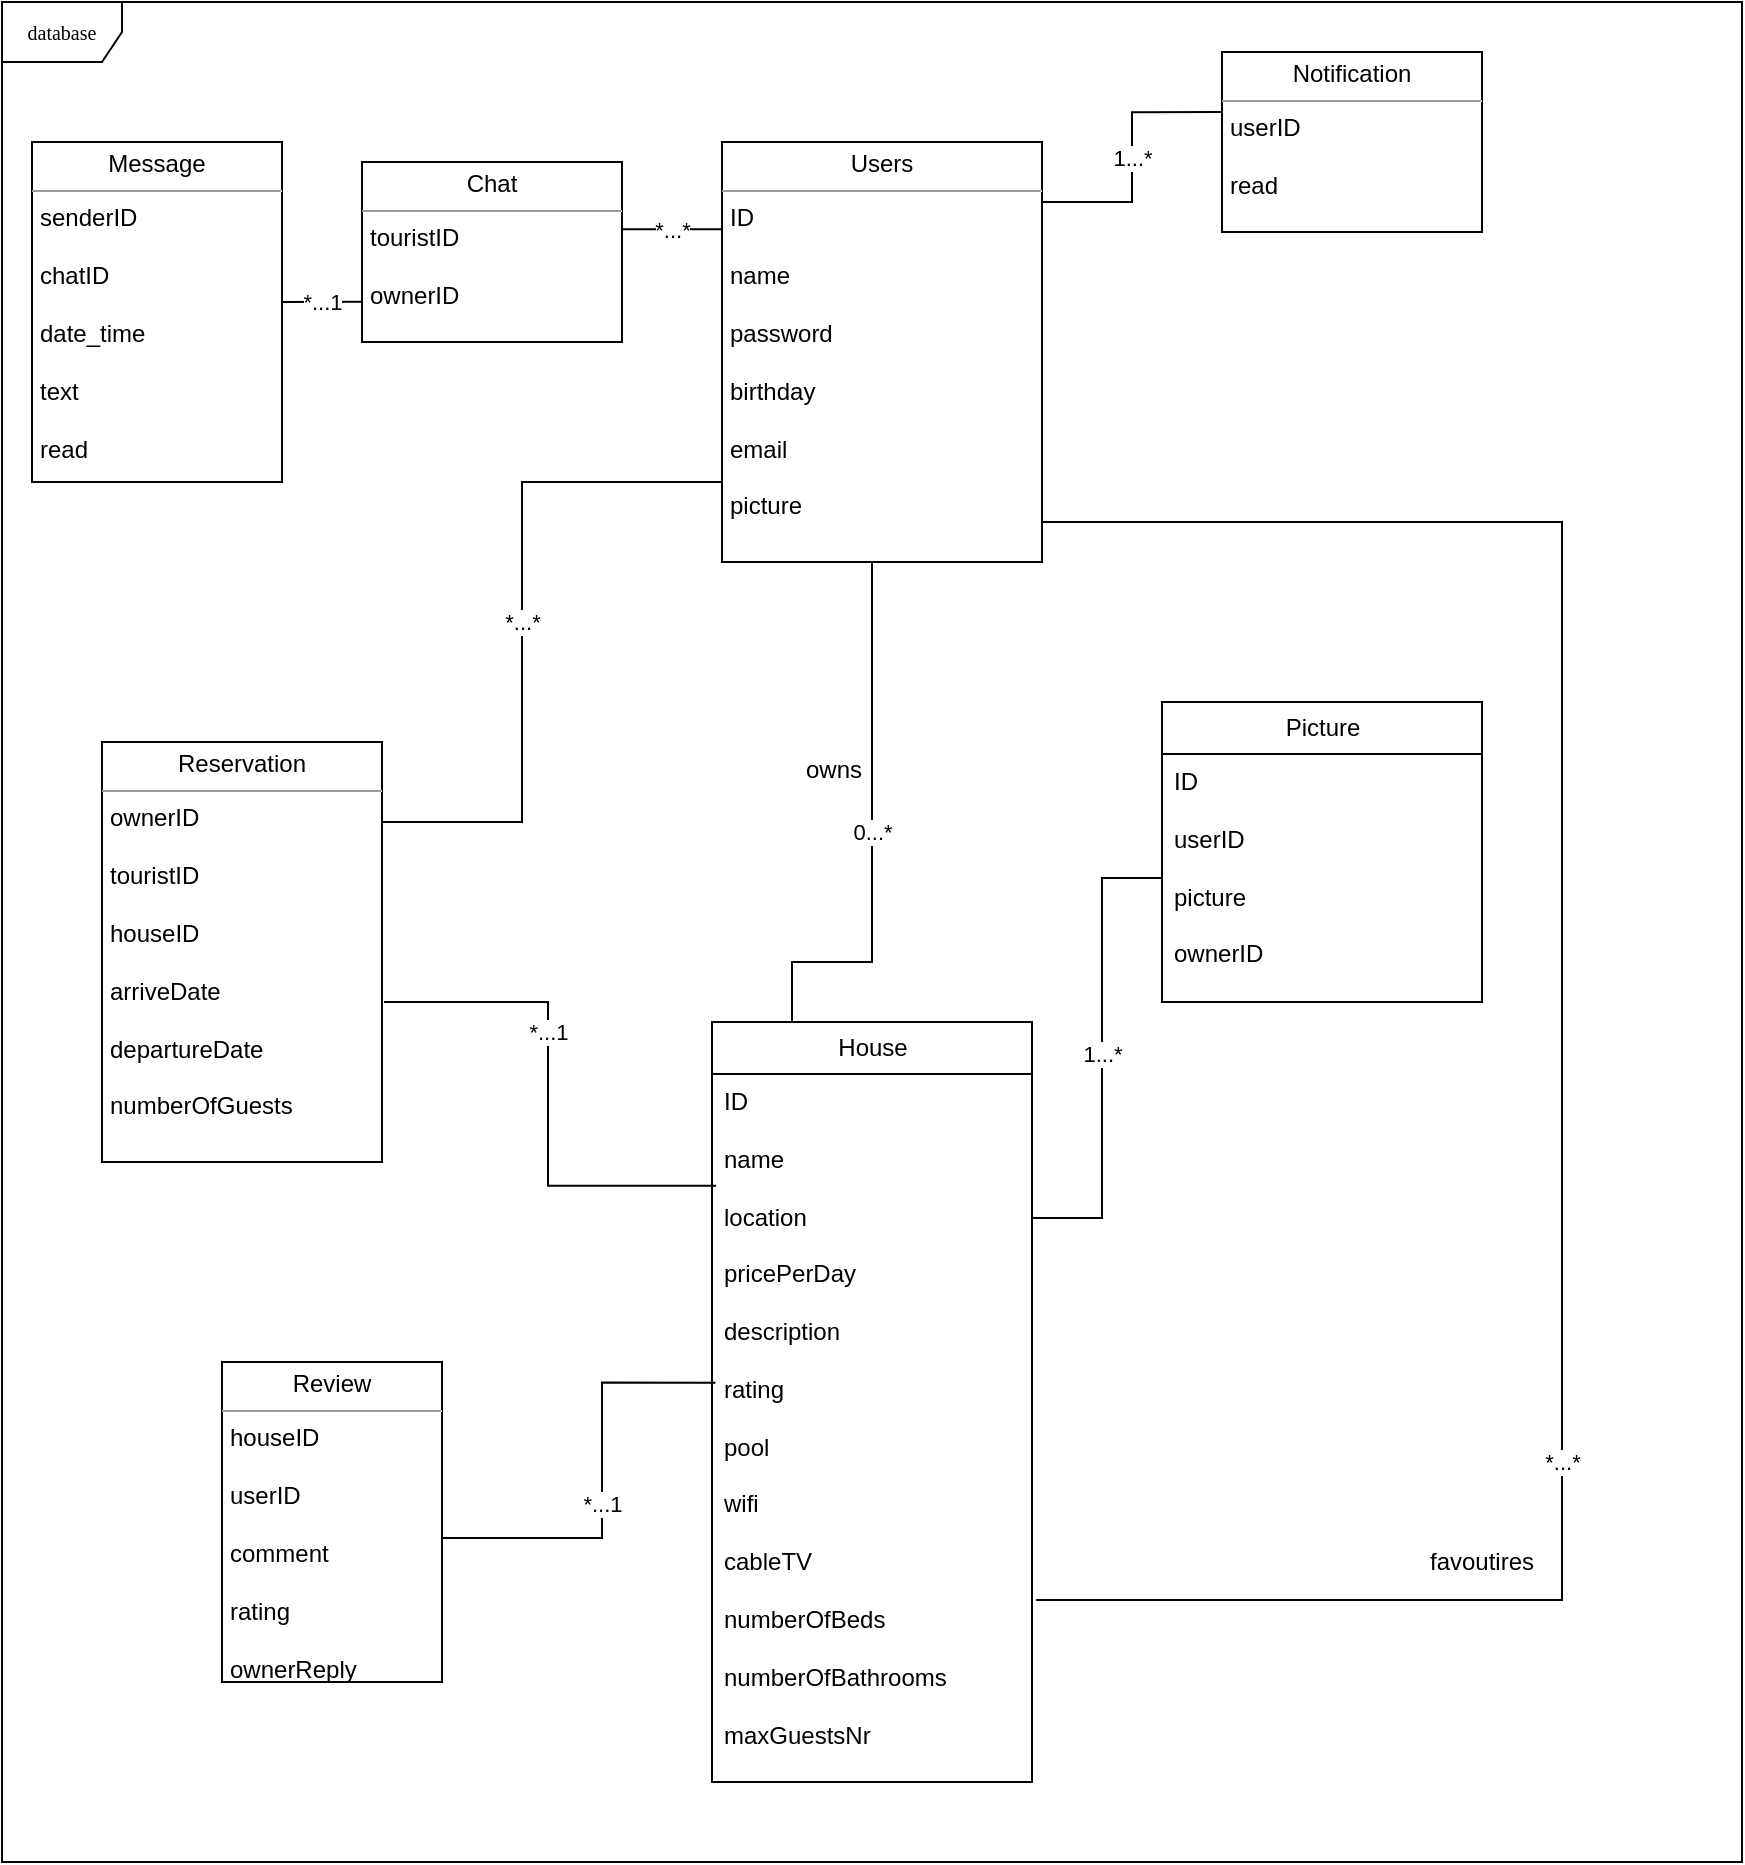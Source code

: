 <mxfile version="12.2.0" type="github" pages="1">
  <diagram name="Page-1" id="c4acf3e9-155e-7222-9cf6-157b1a14988f">
    <mxGraphModel dx="2145" dy="1118" grid="1" gridSize="10" guides="1" tooltips="1" connect="1" arrows="1" fold="1" page="0" pageScale="1" pageWidth="850" pageHeight="1100" background="#ffffff" math="0" shadow="0">
      <root>
        <mxCell id="0"/>
        <mxCell id="1" parent="0"/>
        <mxCell id="17acba5748e5396b-1" value="&lt;div&gt;database&lt;/div&gt;" style="shape=umlFrame;whiteSpace=wrap;html=1;rounded=0;shadow=0;comic=0;labelBackgroundColor=none;strokeColor=#000000;strokeWidth=1;fillColor=#ffffff;fontFamily=Verdana;fontSize=10;fontColor=#000000;align=center;" parent="1" vertex="1">
          <mxGeometry x="70" y="10" width="870" height="930" as="geometry"/>
        </mxCell>
        <mxCell id="zO2Ey8iZ3DUxcbiXCGol-7" value="&lt;div&gt;0...*&lt;br&gt;&lt;/div&gt;" style="edgeStyle=orthogonalEdgeStyle;rounded=0;orthogonalLoop=1;jettySize=auto;html=1;endArrow=none;endFill=0;exitX=0.25;exitY=0;exitDx=0;exitDy=0;" parent="1" source="17acba5748e5396b-20" target="5d2195bd80daf111-18" edge="1">
          <mxGeometry relative="1" as="geometry">
            <Array as="points">
              <mxPoint x="465" y="490"/>
              <mxPoint x="505" y="490"/>
            </Array>
            <mxPoint x="591" y="160" as="targetPoint"/>
          </mxGeometry>
        </mxCell>
        <mxCell id="17acba5748e5396b-20" value="&lt;font style=&quot;font-size: 12px&quot; face=&quot;Helvetica&quot;&gt;House&lt;/font&gt;" style="swimlane;html=1;fontStyle=0;childLayout=stackLayout;horizontal=1;startSize=26;fillColor=none;horizontalStack=0;resizeParent=1;resizeLast=0;collapsible=1;marginBottom=0;swimlaneFillColor=#ffffff;rounded=0;shadow=0;comic=0;labelBackgroundColor=none;strokeColor=#000000;strokeWidth=1;fontFamily=Verdana;fontSize=10;fontColor=#000000;align=center;" parent="1" vertex="1">
          <mxGeometry x="425" y="520" width="160" height="380" as="geometry"/>
        </mxCell>
        <mxCell id="17acba5748e5396b-21" value="&lt;div&gt;ID&lt;/div&gt;&lt;div&gt;&lt;br&gt;&lt;/div&gt;&lt;div&gt;name&lt;/div&gt;&lt;div&gt;&lt;br&gt;&lt;/div&gt;&lt;div&gt;location&lt;/div&gt;&lt;div&gt;&lt;br&gt;&lt;/div&gt;&lt;div&gt;pricePerDay&lt;/div&gt;&lt;div&gt;&lt;br&gt;&lt;/div&gt;&lt;div&gt;description&lt;/div&gt;&lt;div&gt;&lt;br&gt;&lt;/div&gt;&lt;div&gt;rating&lt;/div&gt;&lt;div&gt;&lt;br&gt;&lt;/div&gt;&lt;div&gt;pool&lt;/div&gt;&lt;div&gt;&lt;br&gt;&lt;/div&gt;&lt;div&gt;wifi&lt;/div&gt;&lt;div&gt;&lt;br&gt;&lt;/div&gt;&lt;div&gt;cableTV&lt;/div&gt;&lt;div&gt;&lt;br&gt;&lt;/div&gt;&lt;div&gt;numberOfBeds&lt;/div&gt;&lt;div&gt;&lt;br&gt;&lt;/div&gt;&lt;div&gt;numberOfBathrooms&lt;/div&gt;&lt;div&gt;&lt;br&gt;&lt;/div&gt;&lt;div&gt;maxGuestsNr&lt;br&gt;&lt;/div&gt;" style="text;html=1;strokeColor=none;fillColor=none;align=left;verticalAlign=top;spacingLeft=4;spacingRight=4;whiteSpace=wrap;overflow=hidden;rotatable=0;points=[[0,0.5],[1,0.5]];portConstraint=eastwest;" parent="17acba5748e5396b-20" vertex="1">
          <mxGeometry y="26" width="160" height="354" as="geometry"/>
        </mxCell>
        <mxCell id="5d2195bd80daf111-39" style="edgeStyle=orthogonalEdgeStyle;rounded=0;html=1;dashed=1;labelBackgroundColor=none;startFill=0;endArrow=open;endFill=0;endSize=10;fontFamily=Verdana;fontSize=10;" parent="1" edge="1">
          <mxGeometry relative="1" as="geometry">
            <mxPoint x="730" y="948" as="sourcePoint"/>
          </mxGeometry>
        </mxCell>
        <mxCell id="5d2195bd80daf111-10" value="&lt;p style=&quot;margin: 0px ; margin-top: 4px ; text-align: center&quot;&gt;Chat&lt;/p&gt;&lt;hr size=&quot;1&quot;&gt;&lt;p style=&quot;margin: 0px ; margin-left: 4px&quot;&gt;touristID&lt;/p&gt;&lt;p style=&quot;margin: 0px ; margin-left: 4px&quot;&gt;&lt;br&gt;&lt;/p&gt;&lt;p style=&quot;margin: 0px ; margin-left: 4px&quot;&gt;ownerID&lt;/p&gt;&lt;p style=&quot;margin: 0px ; margin-left: 4px&quot;&gt;&lt;br&gt;&lt;/p&gt;&lt;hr size=&quot;1&quot;&gt;" style="verticalAlign=top;align=left;overflow=fill;fontSize=12;fontFamily=Helvetica;html=1;rounded=0;shadow=0;comic=0;labelBackgroundColor=none;strokeColor=#000000;strokeWidth=1;fillColor=#ffffff;" parent="1" vertex="1">
          <mxGeometry x="250" y="90" width="130" height="90" as="geometry"/>
        </mxCell>
        <mxCell id="zO2Ey8iZ3DUxcbiXCGol-5" value="*...*" style="edgeStyle=orthogonalEdgeStyle;rounded=0;orthogonalLoop=1;jettySize=auto;html=1;entryX=1;entryY=0.373;entryDx=0;entryDy=0;entryPerimeter=0;endArrow=none;endFill=0;" parent="1" source="5d2195bd80daf111-18" target="5d2195bd80daf111-10" edge="1">
          <mxGeometry relative="1" as="geometry">
            <Array as="points">
              <mxPoint x="430" y="143"/>
            </Array>
          </mxGeometry>
        </mxCell>
        <mxCell id="5d2195bd80daf111-18" value="&lt;p style=&quot;margin: 0px ; margin-top: 4px ; text-align: center&quot;&gt;Users&lt;/p&gt;&lt;hr size=&quot;1&quot;&gt;&lt;p style=&quot;margin: 0px ; margin-left: 4px&quot;&gt;ID&lt;/p&gt;&lt;p style=&quot;margin: 0px ; margin-left: 4px&quot;&gt;&lt;br&gt;&lt;/p&gt;&lt;p style=&quot;margin: 0px ; margin-left: 4px&quot;&gt;name&lt;/p&gt;&lt;p style=&quot;margin: 0px ; margin-left: 4px&quot;&gt;&lt;br&gt;&lt;/p&gt;&lt;p style=&quot;margin: 0px ; margin-left: 4px&quot;&gt;password&lt;/p&gt;&lt;p style=&quot;margin: 0px ; margin-left: 4px&quot;&gt;&lt;br&gt;&lt;/p&gt;&lt;p style=&quot;margin: 0px ; margin-left: 4px&quot;&gt;birthday&lt;/p&gt;&lt;p style=&quot;margin: 0px ; margin-left: 4px&quot;&gt;&lt;br&gt;&lt;/p&gt;&lt;p style=&quot;margin: 0px ; margin-left: 4px&quot;&gt;email&lt;/p&gt;&lt;p style=&quot;margin: 0px ; margin-left: 4px&quot;&gt;&lt;br&gt;&lt;/p&gt;&lt;p style=&quot;margin: 0px ; margin-left: 4px&quot;&gt;picture&lt;br&gt;&lt;/p&gt;&lt;p style=&quot;margin: 0px ; margin-left: 4px&quot;&gt;&lt;br&gt;&lt;/p&gt;" style="verticalAlign=top;align=left;overflow=fill;fontSize=12;fontFamily=Helvetica;html=1;rounded=0;shadow=0;comic=0;labelBackgroundColor=none;strokeColor=#000000;strokeWidth=1;fillColor=#ffffff;" parent="1" vertex="1">
          <mxGeometry x="430" y="80" width="160" height="210" as="geometry"/>
        </mxCell>
        <mxCell id="zO2Ey8iZ3DUxcbiXCGol-3" value="*...*" style="edgeStyle=orthogonalEdgeStyle;rounded=0;orthogonalLoop=1;jettySize=auto;html=1;endArrow=none;endFill=0;" parent="1" source="5d2195bd80daf111-19" target="5d2195bd80daf111-18" edge="1">
          <mxGeometry relative="1" as="geometry">
            <mxPoint x="400" y="250" as="targetPoint"/>
            <Array as="points">
              <mxPoint x="330" y="420"/>
              <mxPoint x="330" y="250"/>
            </Array>
          </mxGeometry>
        </mxCell>
        <mxCell id="5d2195bd80daf111-19" value="&lt;p style=&quot;margin: 0px ; margin-top: 4px ; text-align: center&quot;&gt;Reservation&lt;/p&gt;&lt;hr size=&quot;1&quot;&gt;&lt;p style=&quot;margin: 0px ; margin-left: 4px&quot;&gt;ownerID&lt;/p&gt;&lt;p style=&quot;margin: 0px ; margin-left: 4px&quot;&gt;&lt;br&gt;&lt;/p&gt;&lt;p style=&quot;margin: 0px ; margin-left: 4px&quot;&gt;touristID&lt;/p&gt;&lt;p style=&quot;margin: 0px ; margin-left: 4px&quot;&gt;&lt;br&gt;&lt;/p&gt;&lt;p style=&quot;margin: 0px ; margin-left: 4px&quot;&gt;houseID&lt;/p&gt;&lt;p style=&quot;margin: 0px ; margin-left: 4px&quot;&gt;&lt;br&gt;&lt;/p&gt;&lt;p style=&quot;margin: 0px ; margin-left: 4px&quot;&gt;arriveDate&lt;/p&gt;&lt;p style=&quot;margin: 0px ; margin-left: 4px&quot;&gt;&lt;br&gt;&lt;/p&gt;&lt;p style=&quot;margin: 0px ; margin-left: 4px&quot;&gt;departureDate&lt;/p&gt;&lt;p style=&quot;margin: 0px ; margin-left: 4px&quot;&gt;&lt;br&gt;&lt;/p&gt;&lt;p style=&quot;margin: 0px ; margin-left: 4px&quot;&gt;numberOfGuests&lt;br&gt;&lt;/p&gt;" style="verticalAlign=top;align=left;overflow=fill;fontSize=12;fontFamily=Helvetica;html=1;rounded=0;shadow=0;comic=0;labelBackgroundColor=none;strokeColor=#000000;strokeWidth=1;fillColor=#ffffff;" parent="1" vertex="1">
          <mxGeometry x="120" y="380" width="140" height="210" as="geometry"/>
        </mxCell>
        <mxCell id="zO2Ey8iZ3DUxcbiXCGol-4" value="&lt;div&gt;*...1&lt;br&gt;&lt;/div&gt;" style="edgeStyle=orthogonalEdgeStyle;rounded=0;orthogonalLoop=1;jettySize=auto;html=1;endArrow=none;endFill=0;exitX=0.013;exitY=0.158;exitDx=0;exitDy=0;exitPerimeter=0;" parent="1" source="17acba5748e5396b-21" edge="1">
          <mxGeometry x="0.247" relative="1" as="geometry">
            <mxPoint x="261" y="510" as="targetPoint"/>
            <Array as="points">
              <mxPoint x="343" y="602"/>
              <mxPoint x="343" y="510"/>
            </Array>
            <mxPoint as="offset"/>
          </mxGeometry>
        </mxCell>
        <mxCell id="zO2Ey8iZ3DUxcbiXCGol-9" value="&lt;div&gt;1...*&lt;/div&gt;" style="edgeStyle=orthogonalEdgeStyle;rounded=0;orthogonalLoop=1;jettySize=auto;html=1;entryX=0;entryY=0.5;entryDx=0;entryDy=0;endArrow=none;endFill=0;" parent="1" target="zO2Ey8iZ3DUxcbiXCGol-15" edge="1">
          <mxGeometry relative="1" as="geometry">
            <mxPoint x="585" y="618" as="sourcePoint"/>
            <mxPoint x="650" y="314.529" as="targetPoint"/>
            <Array as="points">
              <mxPoint x="620" y="618"/>
              <mxPoint x="620" y="448"/>
            </Array>
          </mxGeometry>
        </mxCell>
        <mxCell id="zO2Ey8iZ3DUxcbiXCGol-13" value="*...1" style="edgeStyle=orthogonalEdgeStyle;rounded=0;orthogonalLoop=1;jettySize=auto;html=1;endArrow=none;endFill=0;exitX=0.011;exitY=0.436;exitDx=0;exitDy=0;exitPerimeter=0;entryX=1;entryY=0.677;entryDx=0;entryDy=0;entryPerimeter=0;" parent="1" source="17acba5748e5396b-21" target="zO2Ey8iZ3DUxcbiXCGol-16" edge="1">
          <mxGeometry relative="1" as="geometry">
            <mxPoint x="320" y="820" as="targetPoint"/>
            <Array as="points">
              <mxPoint x="370" y="700"/>
              <mxPoint x="370" y="778"/>
            </Array>
          </mxGeometry>
        </mxCell>
        <mxCell id="zO2Ey8iZ3DUxcbiXCGol-14" value="&lt;div&gt;&lt;font style=&quot;font-size: 12px&quot; face=&quot;Helvetica&quot;&gt;Picture&lt;/font&gt;&lt;/div&gt;" style="swimlane;html=1;fontStyle=0;childLayout=stackLayout;horizontal=1;startSize=26;fillColor=none;horizontalStack=0;resizeParent=1;resizeLast=0;collapsible=1;marginBottom=0;swimlaneFillColor=#ffffff;rounded=0;shadow=0;comic=0;labelBackgroundColor=none;strokeColor=#000000;strokeWidth=1;fontFamily=Verdana;fontSize=10;fontColor=#000000;align=center;" parent="1" vertex="1">
          <mxGeometry x="650" y="360" width="160" height="150" as="geometry"/>
        </mxCell>
        <mxCell id="zO2Ey8iZ3DUxcbiXCGol-15" value="&lt;div&gt;ID&lt;/div&gt;&lt;div&gt;&lt;br&gt;&lt;/div&gt;&lt;div&gt;userID&lt;/div&gt;&lt;div&gt;&lt;br&gt;&lt;/div&gt;&lt;div&gt;picture&lt;/div&gt;&lt;div&gt;&lt;br&gt;&lt;/div&gt;&lt;div&gt;ownerID&lt;br&gt;&lt;/div&gt;" style="text;html=1;strokeColor=none;fillColor=none;align=left;verticalAlign=top;spacingLeft=4;spacingRight=4;whiteSpace=wrap;overflow=hidden;rotatable=0;points=[[0,0.5],[1,0.5]];portConstraint=eastwest;" parent="zO2Ey8iZ3DUxcbiXCGol-14" vertex="1">
          <mxGeometry y="26" width="160" height="124" as="geometry"/>
        </mxCell>
        <mxCell id="zO2Ey8iZ3DUxcbiXCGol-16" value="&lt;p style=&quot;margin: 0px ; margin-top: 4px ; text-align: center&quot;&gt;Review&lt;/p&gt;&lt;hr size=&quot;1&quot;&gt;&lt;p style=&quot;margin: 0px ; margin-left: 4px&quot;&gt;&lt;span&gt;houseID&lt;/span&gt;&lt;br&gt;&lt;/p&gt;&lt;p style=&quot;margin: 0px ; margin-left: 4px&quot;&gt;&lt;br&gt;&lt;/p&gt;&lt;p style=&quot;margin: 0px ; margin-left: 4px&quot;&gt;userID&lt;/p&gt;&lt;p style=&quot;margin: 0px ; margin-left: 4px&quot;&gt;&lt;br&gt;&lt;/p&gt;&lt;p style=&quot;margin: 0px ; margin-left: 4px&quot;&gt;comment&lt;/p&gt;&lt;p style=&quot;margin: 0px ; margin-left: 4px&quot;&gt;&lt;br&gt;&lt;/p&gt;&lt;p style=&quot;margin: 0px ; margin-left: 4px&quot;&gt;rating&lt;/p&gt;&lt;p style=&quot;margin: 0px ; margin-left: 4px&quot;&gt;&lt;br&gt;&lt;/p&gt;&lt;p style=&quot;margin: 0px ; margin-left: 4px&quot;&gt;ownerReply&lt;/p&gt;" style="verticalAlign=top;align=left;overflow=fill;fontSize=12;fontFamily=Helvetica;html=1;rounded=0;shadow=0;comic=0;labelBackgroundColor=none;strokeColor=#000000;strokeWidth=1;fillColor=#ffffff;" parent="1" vertex="1">
          <mxGeometry x="180" y="690" width="110" height="160" as="geometry"/>
        </mxCell>
        <mxCell id="Y4kDp_jpchRLLhDF9OFy-3" value="*...*" style="edgeStyle=orthogonalEdgeStyle;rounded=0;orthogonalLoop=1;jettySize=auto;html=1;entryX=1.013;entryY=0.743;entryDx=0;entryDy=0;exitX=1;exitY=0.5;exitDx=0;exitDy=0;endArrow=none;endFill=0;entryPerimeter=0;" parent="1" source="5d2195bd80daf111-18" target="17acba5748e5396b-21" edge="1">
          <mxGeometry x="0.42" relative="1" as="geometry">
            <Array as="points">
              <mxPoint x="590" y="270"/>
              <mxPoint x="850" y="270"/>
              <mxPoint x="850" y="809"/>
            </Array>
            <mxPoint x="528" y="78" as="sourcePoint"/>
            <mxPoint x="590" y="750" as="targetPoint"/>
            <mxPoint as="offset"/>
          </mxGeometry>
        </mxCell>
        <mxCell id="Y4kDp_jpchRLLhDF9OFy-5" value="favoutires" style="text;html=1;strokeColor=none;fillColor=none;align=center;verticalAlign=middle;whiteSpace=wrap;rounded=0;" parent="1" vertex="1">
          <mxGeometry x="790" y="780" width="40" height="20" as="geometry"/>
        </mxCell>
        <mxCell id="Y4kDp_jpchRLLhDF9OFy-11" value="owns" style="text;html=1;" parent="1" vertex="1">
          <mxGeometry x="470" y="380" width="50" height="30" as="geometry"/>
        </mxCell>
        <mxCell id="parqYcLfrlAniLttcd3--2" value="&lt;p style=&quot;margin: 0px ; margin-top: 4px ; text-align: center&quot;&gt;Message&lt;/p&gt;&lt;hr size=&quot;1&quot;&gt;&lt;p style=&quot;margin: 0px ; margin-left: 4px&quot;&gt;senderID&lt;/p&gt;&lt;p style=&quot;margin: 0px ; margin-left: 4px&quot;&gt;&lt;br&gt;&lt;/p&gt;&lt;p style=&quot;margin: 0px ; margin-left: 4px&quot;&gt;chatID&lt;/p&gt;&lt;p style=&quot;margin: 0px ; margin-left: 4px&quot;&gt;&lt;br&gt;&lt;/p&gt;&lt;p style=&quot;margin: 0px ; margin-left: 4px&quot;&gt;&lt;span&gt;date_time&lt;/span&gt;&lt;br&gt;&lt;/p&gt;&lt;p style=&quot;margin: 0px ; margin-left: 4px&quot;&gt;&lt;br&gt;&lt;/p&gt;&lt;p style=&quot;margin: 0px ; margin-left: 4px&quot;&gt;text&lt;/p&gt;&lt;p style=&quot;margin: 0px ; margin-left: 4px&quot;&gt;&lt;br&gt;&lt;/p&gt;&lt;p style=&quot;margin: 0px ; margin-left: 4px&quot;&gt;read&lt;/p&gt;&lt;p style=&quot;margin: 0px ; margin-left: 4px&quot;&gt;&lt;br&gt;&lt;/p&gt;&lt;hr size=&quot;1&quot;&gt;" style="verticalAlign=top;align=left;overflow=fill;fontSize=12;fontFamily=Helvetica;html=1;rounded=0;shadow=0;comic=0;labelBackgroundColor=none;strokeColor=#000000;strokeWidth=1;fillColor=#ffffff;" vertex="1" parent="1">
          <mxGeometry x="85" y="80" width="125" height="170" as="geometry"/>
        </mxCell>
        <mxCell id="parqYcLfrlAniLttcd3--3" value="*...1" style="edgeStyle=orthogonalEdgeStyle;rounded=0;orthogonalLoop=1;jettySize=auto;html=1;endArrow=none;endFill=0;" edge="1" parent="1">
          <mxGeometry relative="1" as="geometry">
            <Array as="points">
              <mxPoint x="250" y="160"/>
            </Array>
            <mxPoint x="250" y="159.905" as="sourcePoint"/>
            <mxPoint x="210" y="160" as="targetPoint"/>
          </mxGeometry>
        </mxCell>
        <mxCell id="parqYcLfrlAniLttcd3--6" value="&lt;p style=&quot;margin: 0px ; margin-top: 4px ; text-align: center&quot;&gt;Notification&lt;/p&gt;&lt;hr size=&quot;1&quot;&gt;&lt;p style=&quot;margin: 0px ; margin-left: 4px&quot;&gt;userID&lt;/p&gt;&lt;p style=&quot;margin: 0px ; margin-left: 4px&quot;&gt;&lt;br&gt;&lt;/p&gt;&lt;p style=&quot;margin: 0px ; margin-left: 4px&quot;&gt;read&lt;/p&gt;&lt;p style=&quot;margin: 0px ; margin-left: 4px&quot;&gt;&lt;br&gt;&lt;/p&gt;&lt;hr size=&quot;1&quot;&gt;" style="verticalAlign=top;align=left;overflow=fill;fontSize=12;fontFamily=Helvetica;html=1;rounded=0;shadow=0;comic=0;labelBackgroundColor=none;strokeColor=#000000;strokeWidth=1;fillColor=#ffffff;" vertex="1" parent="1">
          <mxGeometry x="680" y="35" width="130" height="90" as="geometry"/>
        </mxCell>
        <mxCell id="parqYcLfrlAniLttcd3--7" value="1...*" style="edgeStyle=orthogonalEdgeStyle;rounded=0;orthogonalLoop=1;jettySize=auto;html=1;endArrow=none;endFill=0;exitX=-0.004;exitY=0.334;exitDx=0;exitDy=0;exitPerimeter=0;" edge="1" parent="1" source="parqYcLfrlAniLttcd3--6" target="5d2195bd80daf111-18">
          <mxGeometry relative="1" as="geometry">
            <Array as="points">
              <mxPoint x="635" y="65"/>
              <mxPoint x="635" y="110"/>
            </Array>
            <mxPoint x="680" y="145.381" as="sourcePoint"/>
            <mxPoint x="630.19" y="145.381" as="targetPoint"/>
          </mxGeometry>
        </mxCell>
      </root>
    </mxGraphModel>
  </diagram>
</mxfile>
